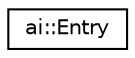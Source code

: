 digraph "Graphical Class Hierarchy"
{
  edge [fontname="Helvetica",fontsize="10",labelfontname="Helvetica",labelfontsize="10"];
  node [fontname="Helvetica",fontsize="10",shape=record];
  rankdir="LR";
  Node1 [label="ai::Entry",height=0.2,width=0.4,color="black", fillcolor="white", style="filled",URL="$classai_1_1Entry.html",tooltip="One entry for the AggroMgr. "];
}
